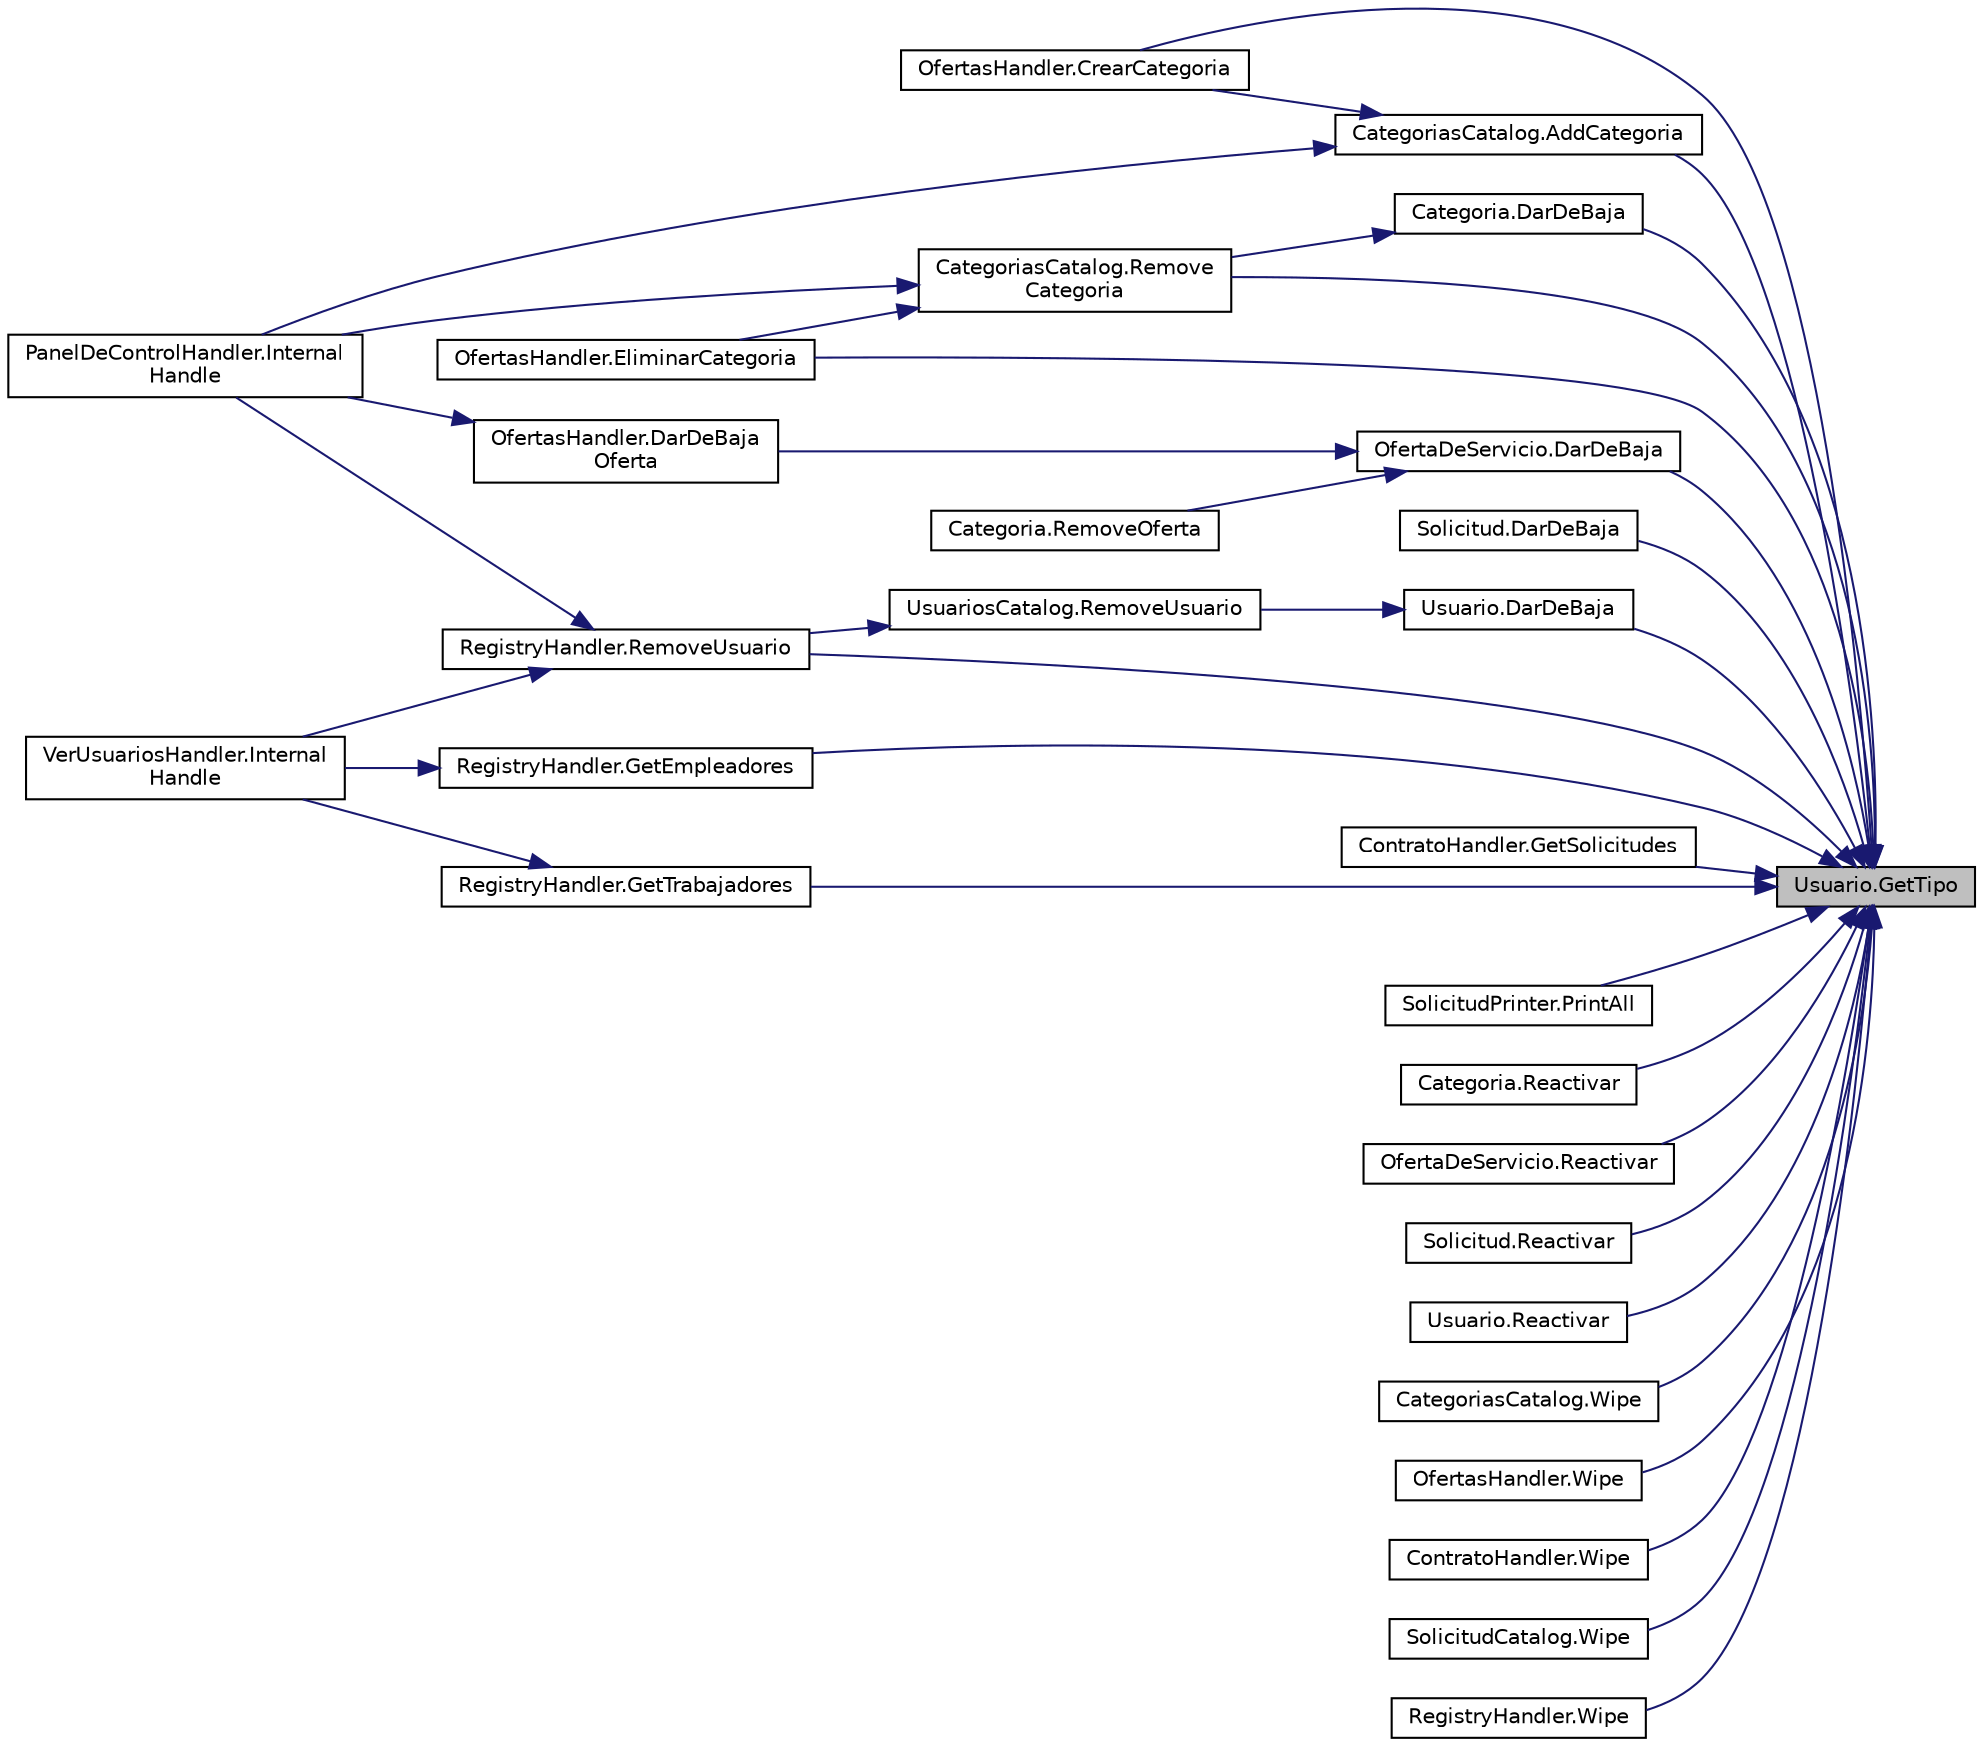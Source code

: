 digraph "Usuario.GetTipo"
{
 // INTERACTIVE_SVG=YES
 // LATEX_PDF_SIZE
  edge [fontname="Helvetica",fontsize="10",labelfontname="Helvetica",labelfontsize="10"];
  node [fontname="Helvetica",fontsize="10",shape=record];
  rankdir="RL";
  Node1 [label="Usuario.GetTipo",height=0.2,width=0.4,color="black", fillcolor="grey75", style="filled", fontcolor="black",tooltip="Checkea que tipo de usuario es, puede ser Administrador, Trabajador o Empleador."];
  Node1 -> Node2 [dir="back",color="midnightblue",fontsize="10",style="solid",fontname="Helvetica"];
  Node2 [label="CategoriasCatalog.AddCategoria",height=0.2,width=0.4,color="black", fillcolor="white", style="filled",URL="$classCategoriasCatalog.html#a54e30ec64bc063d3da712ed9fed84127",tooltip="Método para agregar una nueva categoría al catálogo."];
  Node2 -> Node3 [dir="back",color="midnightblue",fontsize="10",style="solid",fontname="Helvetica"];
  Node3 [label="OfertasHandler.CrearCategoria",height=0.2,width=0.4,color="black", fillcolor="white", style="filled",URL="$classOfertasHandler.html#aa69e17fd7233272c4c04c31ae6dad742",tooltip="Método para crear una categoria."];
  Node2 -> Node4 [dir="back",color="midnightblue",fontsize="10",style="solid",fontname="Helvetica"];
  Node4 [label="PanelDeControlHandler.Internal\lHandle",height=0.2,width=0.4,color="black", fillcolor="white", style="filled",URL="$classPanelDeControlHandler.html#a30658d59450bfd0528572c30ee7af021",tooltip="Procesamiento de los mensajes."];
  Node1 -> Node3 [dir="back",color="midnightblue",fontsize="10",style="solid",fontname="Helvetica"];
  Node1 -> Node5 [dir="back",color="midnightblue",fontsize="10",style="solid",fontname="Helvetica"];
  Node5 [label="Categoria.DarDeBaja",height=0.2,width=0.4,color="black", fillcolor="white", style="filled",URL="$classCategoria.html#a96d1a6c18954b45e6fe398de7ad474b1",tooltip="Método para dar de baja la categoría."];
  Node5 -> Node6 [dir="back",color="midnightblue",fontsize="10",style="solid",fontname="Helvetica"];
  Node6 [label="CategoriasCatalog.Remove\lCategoria",height=0.2,width=0.4,color="black", fillcolor="white", style="filled",URL="$classCategoriasCatalog.html#ad0b5c36522f6c81c69aceea4c07c9ac0",tooltip="Método para eliminar una categoría."];
  Node6 -> Node7 [dir="back",color="midnightblue",fontsize="10",style="solid",fontname="Helvetica"];
  Node7 [label="OfertasHandler.EliminarCategoria",height=0.2,width=0.4,color="black", fillcolor="white", style="filled",URL="$classOfertasHandler.html#a5e4a2a347fd4f2861d3d976bef9844c1",tooltip="Método para eliminar una categoría."];
  Node6 -> Node4 [dir="back",color="midnightblue",fontsize="10",style="solid",fontname="Helvetica"];
  Node1 -> Node8 [dir="back",color="midnightblue",fontsize="10",style="solid",fontname="Helvetica"];
  Node8 [label="OfertaDeServicio.DarDeBaja",height=0.2,width=0.4,color="black", fillcolor="white", style="filled",URL="$classOfertaDeServicio.html#aaca8dc149dd2c0bcd2ab4c70aa592486",tooltip="Método para dar de baja un Usuario."];
  Node8 -> Node9 [dir="back",color="midnightblue",fontsize="10",style="solid",fontname="Helvetica"];
  Node9 [label="OfertasHandler.DarDeBaja\lOferta",height=0.2,width=0.4,color="black", fillcolor="white", style="filled",URL="$classOfertasHandler.html#a8a2ad6d9d2db484f18d71e3b50c486c3",tooltip="Método para dar de baja una OfertaDeServicio."];
  Node9 -> Node4 [dir="back",color="midnightblue",fontsize="10",style="solid",fontname="Helvetica"];
  Node8 -> Node10 [dir="back",color="midnightblue",fontsize="10",style="solid",fontname="Helvetica"];
  Node10 [label="Categoria.RemoveOferta",height=0.2,width=0.4,color="black", fillcolor="white", style="filled",URL="$classCategoria.html#aa1b195de0095e51387402976244b4934",tooltip="Método para quitar una oferta, en caso de que la misma no exista no hará nada."];
  Node1 -> Node11 [dir="back",color="midnightblue",fontsize="10",style="solid",fontname="Helvetica"];
  Node11 [label="Solicitud.DarDeBaja",height=0.2,width=0.4,color="black", fillcolor="white", style="filled",URL="$classSolicitud.html#aa3870698cfefc250b5a4e07cdf422e41",tooltip="Método para dar de baja una solicitud."];
  Node1 -> Node12 [dir="back",color="midnightblue",fontsize="10",style="solid",fontname="Helvetica"];
  Node12 [label="Usuario.DarDeBaja",height=0.2,width=0.4,color="black", fillcolor="white", style="filled",URL="$classUsuario.html#a27cda50e359fbd5269d418679ad38828",tooltip="Método para desactivar un usuario."];
  Node12 -> Node13 [dir="back",color="midnightblue",fontsize="10",style="solid",fontname="Helvetica"];
  Node13 [label="UsuariosCatalog.RemoveUsuario",height=0.2,width=0.4,color="black", fillcolor="white", style="filled",URL="$classUsuariosCatalog.html#a961c4715374589f1eef9ff7a65dd8866",tooltip="Método para eliminar un usuario, en realidad para simplificar simplemente se le daría de baja."];
  Node13 -> Node14 [dir="back",color="midnightblue",fontsize="10",style="solid",fontname="Helvetica"];
  Node14 [label="RegistryHandler.RemoveUsuario",height=0.2,width=0.4,color="black", fillcolor="white", style="filled",URL="$classRegistryHandler.html#a5891aaccf0f0b364757161dcf5f97ab5",tooltip="Método para eliminar un Usuario."];
  Node14 -> Node4 [dir="back",color="midnightblue",fontsize="10",style="solid",fontname="Helvetica"];
  Node14 -> Node15 [dir="back",color="midnightblue",fontsize="10",style="solid",fontname="Helvetica"];
  Node15 [label="VerUsuariosHandler.Internal\lHandle",height=0.2,width=0.4,color="black", fillcolor="white", style="filled",URL="$classVerUsuariosHandler.html#abc3477507eb9a605bd236eec2c340e3e",tooltip="Se procesa el mensaje y asigna la respuesta al mensaje."];
  Node1 -> Node7 [dir="back",color="midnightblue",fontsize="10",style="solid",fontname="Helvetica"];
  Node1 -> Node16 [dir="back",color="midnightblue",fontsize="10",style="solid",fontname="Helvetica"];
  Node16 [label="RegistryHandler.GetEmpleadores",height=0.2,width=0.4,color="black", fillcolor="white", style="filled",URL="$classRegistryHandler.html#a82379f336335f73f94d46c6a06b9ba2f",tooltip="Método para obtener la lista de empleadores."];
  Node16 -> Node15 [dir="back",color="midnightblue",fontsize="10",style="solid",fontname="Helvetica"];
  Node1 -> Node17 [dir="back",color="midnightblue",fontsize="10",style="solid",fontname="Helvetica"];
  Node17 [label="ContratoHandler.GetSolicitudes",height=0.2,width=0.4,color="black", fillcolor="white", style="filled",URL="$classContratoHandler.html#a5b4f4057c4cb04de26ce17de67a1599a",tooltip="Método para mostrar solicitudes."];
  Node1 -> Node18 [dir="back",color="midnightblue",fontsize="10",style="solid",fontname="Helvetica"];
  Node18 [label="RegistryHandler.GetTrabajadores",height=0.2,width=0.4,color="black", fillcolor="white", style="filled",URL="$classRegistryHandler.html#a4207077d5ef33194908da2c99489ccb5",tooltip="Método para obtener la lista de trabajadores."];
  Node18 -> Node15 [dir="back",color="midnightblue",fontsize="10",style="solid",fontname="Helvetica"];
  Node1 -> Node19 [dir="back",color="midnightblue",fontsize="10",style="solid",fontname="Helvetica"];
  Node19 [label="SolicitudPrinter.PrintAll",height=0.2,width=0.4,color="black", fillcolor="white", style="filled",URL="$classSolicitudPrinter.html#aa320b5d581c75f130bdcd6b9de50faa5",tooltip="Método que imprime el texto de la lista."];
  Node1 -> Node20 [dir="back",color="midnightblue",fontsize="10",style="solid",fontname="Helvetica"];
  Node20 [label="Categoria.Reactivar",height=0.2,width=0.4,color="black", fillcolor="white", style="filled",URL="$classCategoria.html#a71fa1699bec5bb331b8c9ba0e87c3306",tooltip="Método para reactivar una categoría."];
  Node1 -> Node21 [dir="back",color="midnightblue",fontsize="10",style="solid",fontname="Helvetica"];
  Node21 [label="OfertaDeServicio.Reactivar",height=0.2,width=0.4,color="black", fillcolor="white", style="filled",URL="$classOfertaDeServicio.html#a083bfdd34de8c47e86b600463b3d6df7",tooltip="Método para reactivar un Usuario."];
  Node1 -> Node22 [dir="back",color="midnightblue",fontsize="10",style="solid",fontname="Helvetica"];
  Node22 [label="Solicitud.Reactivar",height=0.2,width=0.4,color="black", fillcolor="white", style="filled",URL="$classSolicitud.html#af35f71427ad9ed4ab1240338b9ea6044",tooltip="Método para reactivar una solicitud."];
  Node1 -> Node23 [dir="back",color="midnightblue",fontsize="10",style="solid",fontname="Helvetica"];
  Node23 [label="Usuario.Reactivar",height=0.2,width=0.4,color="black", fillcolor="white", style="filled",URL="$classUsuario.html#ab14c3bb6224754c307a1a093e946dd44",tooltip="Método para activar un usuario."];
  Node1 -> Node6 [dir="back",color="midnightblue",fontsize="10",style="solid",fontname="Helvetica"];
  Node1 -> Node14 [dir="back",color="midnightblue",fontsize="10",style="solid",fontname="Helvetica"];
  Node1 -> Node24 [dir="back",color="midnightblue",fontsize="10",style="solid",fontname="Helvetica"];
  Node24 [label="CategoriasCatalog.Wipe",height=0.2,width=0.4,color="black", fillcolor="white", style="filled",URL="$classCategoriasCatalog.html#ab9fb4580f89cab82222f1206f1e07436",tooltip="Método para borrar los datos de la clase."];
  Node1 -> Node25 [dir="back",color="midnightblue",fontsize="10",style="solid",fontname="Helvetica"];
  Node25 [label="OfertasHandler.Wipe",height=0.2,width=0.4,color="black", fillcolor="white", style="filled",URL="$classOfertasHandler.html#a1bc4a10a97b653d0e81019a6699b9900",tooltip="Método para borrar los datos de la clase."];
  Node1 -> Node26 [dir="back",color="midnightblue",fontsize="10",style="solid",fontname="Helvetica"];
  Node26 [label="ContratoHandler.Wipe",height=0.2,width=0.4,color="black", fillcolor="white", style="filled",URL="$classContratoHandler.html#a3ae115fc8b267a248adad3a2d5a5d446",tooltip="Método para borrar los datos de la clase."];
  Node1 -> Node27 [dir="back",color="midnightblue",fontsize="10",style="solid",fontname="Helvetica"];
  Node27 [label="SolicitudCatalog.Wipe",height=0.2,width=0.4,color="black", fillcolor="white", style="filled",URL="$classSolicitudCatalog.html#abd3ef5614f5065b87525c2822f8a499f",tooltip="Método para borrar los datos de la clase."];
  Node1 -> Node28 [dir="back",color="midnightblue",fontsize="10",style="solid",fontname="Helvetica"];
  Node28 [label="RegistryHandler.Wipe",height=0.2,width=0.4,color="black", fillcolor="white", style="filled",URL="$classRegistryHandler.html#a746ba587489ebb8fa41973e5d835204c",tooltip="Método para borrar los datos de la clase."];
}

